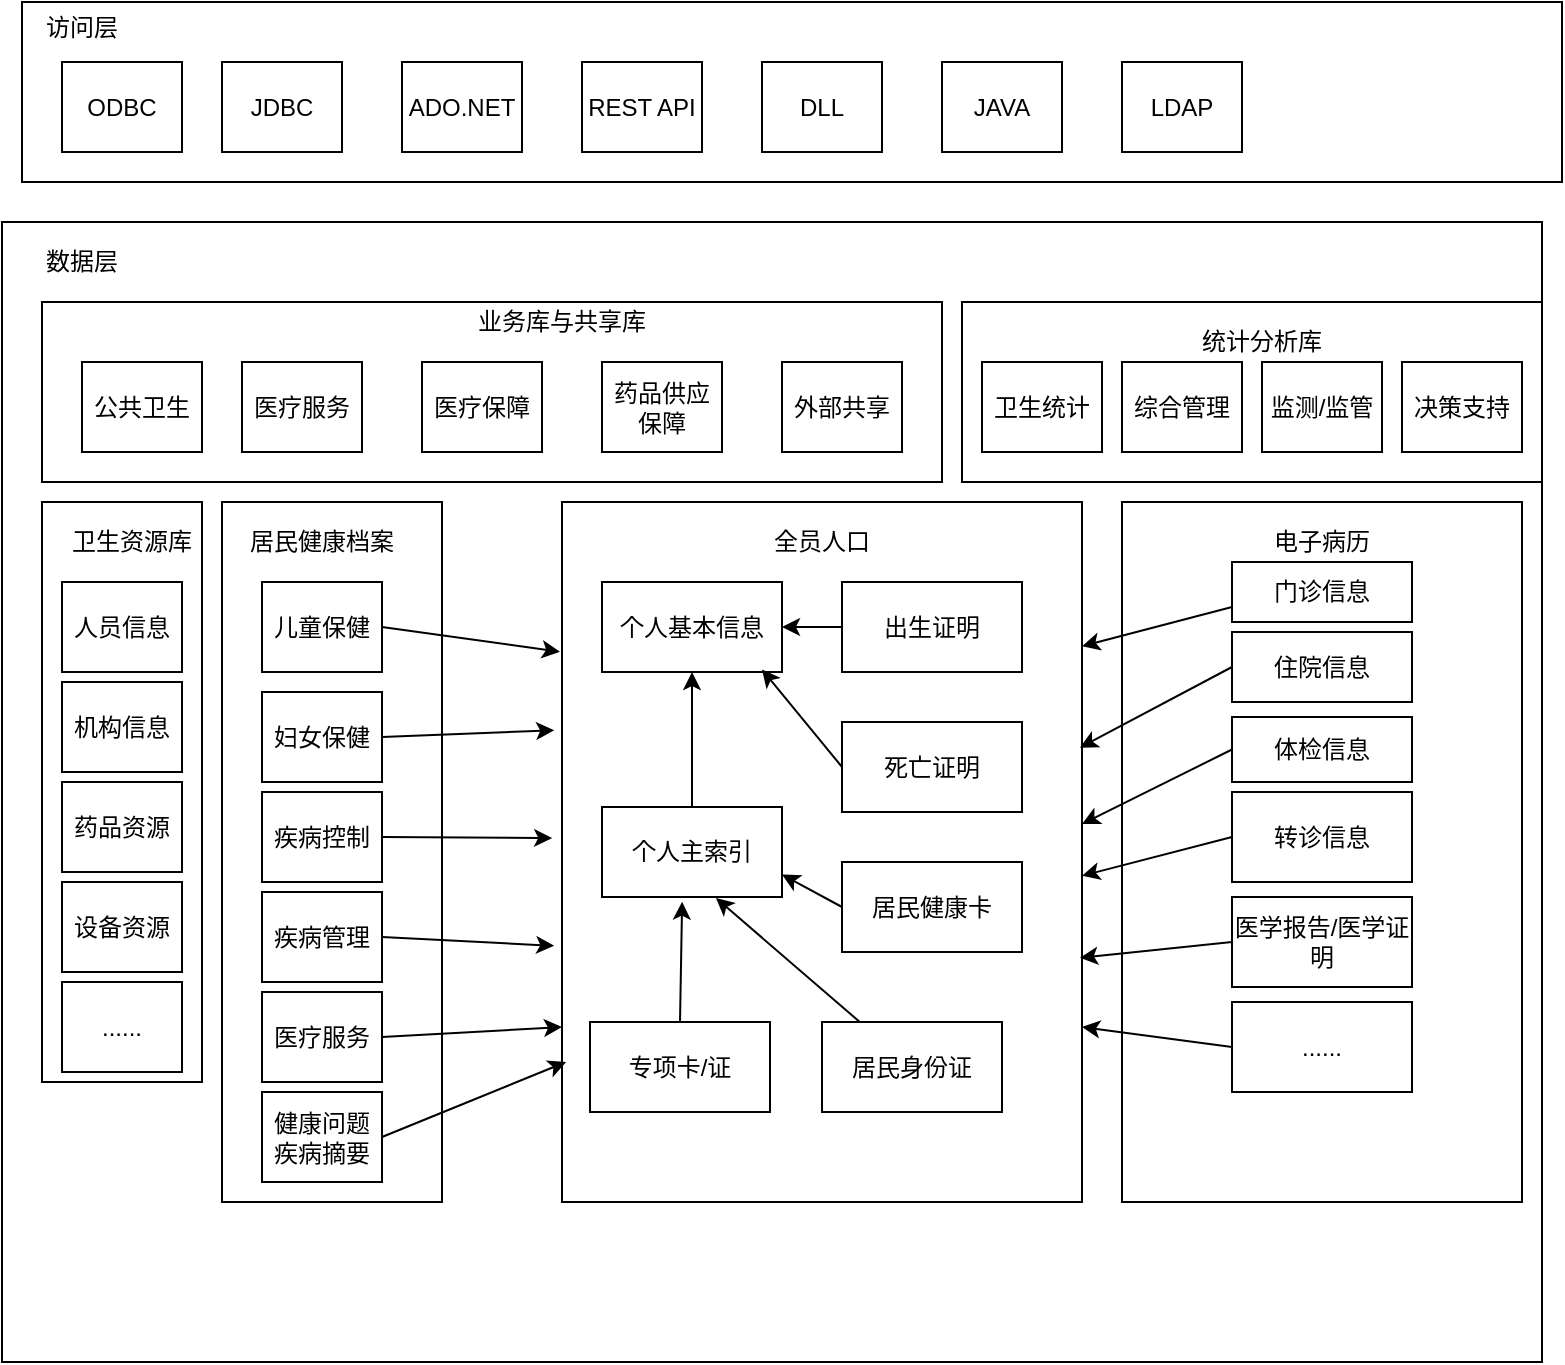 <mxfile version="14.2.9" type="github">
  <diagram id="prtHgNgQTEPvFCAcTncT" name="Page-1">
    <mxGraphModel dx="1422" dy="772" grid="1" gridSize="10" guides="1" tooltips="1" connect="1" arrows="1" fold="1" page="1" pageScale="1" pageWidth="827" pageHeight="1169" math="0" shadow="0">
      <root>
        <mxCell id="0" />
        <mxCell id="1" parent="0" />
        <mxCell id="BFTq7_KF8aVC6eQu7_rG-1" value="" style="rounded=0;whiteSpace=wrap;html=1;" vertex="1" parent="1">
          <mxGeometry x="40" y="40" width="770" height="90" as="geometry" />
        </mxCell>
        <mxCell id="BFTq7_KF8aVC6eQu7_rG-2" value="ODBC" style="rounded=0;whiteSpace=wrap;html=1;" vertex="1" parent="1">
          <mxGeometry x="60" y="70" width="60" height="45" as="geometry" />
        </mxCell>
        <mxCell id="BFTq7_KF8aVC6eQu7_rG-3" value="JDBC" style="rounded=0;whiteSpace=wrap;html=1;" vertex="1" parent="1">
          <mxGeometry x="140" y="70" width="60" height="45" as="geometry" />
        </mxCell>
        <mxCell id="BFTq7_KF8aVC6eQu7_rG-4" value="ADO.NET" style="rounded=0;whiteSpace=wrap;html=1;" vertex="1" parent="1">
          <mxGeometry x="230" y="70" width="60" height="45" as="geometry" />
        </mxCell>
        <mxCell id="BFTq7_KF8aVC6eQu7_rG-5" value="REST API" style="rounded=0;whiteSpace=wrap;html=1;" vertex="1" parent="1">
          <mxGeometry x="320" y="70" width="60" height="45" as="geometry" />
        </mxCell>
        <mxCell id="BFTq7_KF8aVC6eQu7_rG-6" value="DLL" style="rounded=0;whiteSpace=wrap;html=1;" vertex="1" parent="1">
          <mxGeometry x="410" y="70" width="60" height="45" as="geometry" />
        </mxCell>
        <mxCell id="BFTq7_KF8aVC6eQu7_rG-7" value="JAVA" style="rounded=0;whiteSpace=wrap;html=1;" vertex="1" parent="1">
          <mxGeometry x="500" y="70" width="60" height="45" as="geometry" />
        </mxCell>
        <mxCell id="BFTq7_KF8aVC6eQu7_rG-8" value="LDAP" style="rounded=0;whiteSpace=wrap;html=1;" vertex="1" parent="1">
          <mxGeometry x="590" y="70" width="60" height="45" as="geometry" />
        </mxCell>
        <mxCell id="BFTq7_KF8aVC6eQu7_rG-9" value="访问层" style="text;html=1;strokeColor=none;fillColor=none;align=center;verticalAlign=middle;whiteSpace=wrap;rounded=0;" vertex="1" parent="1">
          <mxGeometry x="50" y="42.5" width="40" height="20" as="geometry" />
        </mxCell>
        <mxCell id="BFTq7_KF8aVC6eQu7_rG-11" value="" style="rounded=0;whiteSpace=wrap;html=1;" vertex="1" parent="1">
          <mxGeometry x="30" y="150" width="770" height="570" as="geometry" />
        </mxCell>
        <mxCell id="BFTq7_KF8aVC6eQu7_rG-12" value="数据层" style="text;html=1;strokeColor=none;fillColor=none;align=center;verticalAlign=middle;whiteSpace=wrap;rounded=0;" vertex="1" parent="1">
          <mxGeometry x="50" y="160" width="40" height="20" as="geometry" />
        </mxCell>
        <mxCell id="BFTq7_KF8aVC6eQu7_rG-13" value="" style="rounded=0;whiteSpace=wrap;html=1;" vertex="1" parent="1">
          <mxGeometry x="50" y="190" width="450" height="90" as="geometry" />
        </mxCell>
        <mxCell id="BFTq7_KF8aVC6eQu7_rG-14" value="公共卫生" style="rounded=0;whiteSpace=wrap;html=1;" vertex="1" parent="1">
          <mxGeometry x="70" y="220" width="60" height="45" as="geometry" />
        </mxCell>
        <mxCell id="BFTq7_KF8aVC6eQu7_rG-15" value="医疗服务" style="rounded=0;whiteSpace=wrap;html=1;" vertex="1" parent="1">
          <mxGeometry x="150" y="220" width="60" height="45" as="geometry" />
        </mxCell>
        <mxCell id="BFTq7_KF8aVC6eQu7_rG-16" value="医疗保障" style="rounded=0;whiteSpace=wrap;html=1;" vertex="1" parent="1">
          <mxGeometry x="240" y="220" width="60" height="45" as="geometry" />
        </mxCell>
        <mxCell id="BFTq7_KF8aVC6eQu7_rG-17" value="药品供应保障" style="rounded=0;whiteSpace=wrap;html=1;" vertex="1" parent="1">
          <mxGeometry x="330" y="220" width="60" height="45" as="geometry" />
        </mxCell>
        <mxCell id="BFTq7_KF8aVC6eQu7_rG-18" value="外部共享" style="rounded=0;whiteSpace=wrap;html=1;" vertex="1" parent="1">
          <mxGeometry x="420" y="220" width="60" height="45" as="geometry" />
        </mxCell>
        <mxCell id="BFTq7_KF8aVC6eQu7_rG-21" value="业务库与共享库" style="text;html=1;strokeColor=none;fillColor=none;align=center;verticalAlign=middle;whiteSpace=wrap;rounded=0;" vertex="1" parent="1">
          <mxGeometry x="240" y="190" width="140" height="20" as="geometry" />
        </mxCell>
        <mxCell id="BFTq7_KF8aVC6eQu7_rG-23" value="" style="rounded=0;whiteSpace=wrap;html=1;" vertex="1" parent="1">
          <mxGeometry x="510" y="190" width="290" height="90" as="geometry" />
        </mxCell>
        <mxCell id="BFTq7_KF8aVC6eQu7_rG-24" value="卫生统计" style="rounded=0;whiteSpace=wrap;html=1;" vertex="1" parent="1">
          <mxGeometry x="520" y="220" width="60" height="45" as="geometry" />
        </mxCell>
        <mxCell id="BFTq7_KF8aVC6eQu7_rG-25" value="综合管理" style="rounded=0;whiteSpace=wrap;html=1;" vertex="1" parent="1">
          <mxGeometry x="590" y="220" width="60" height="45" as="geometry" />
        </mxCell>
        <mxCell id="BFTq7_KF8aVC6eQu7_rG-26" value="监测/监管" style="rounded=0;whiteSpace=wrap;html=1;" vertex="1" parent="1">
          <mxGeometry x="660" y="220" width="60" height="45" as="geometry" />
        </mxCell>
        <mxCell id="BFTq7_KF8aVC6eQu7_rG-27" value="决策支持" style="rounded=0;whiteSpace=wrap;html=1;" vertex="1" parent="1">
          <mxGeometry x="730" y="220" width="60" height="45" as="geometry" />
        </mxCell>
        <mxCell id="BFTq7_KF8aVC6eQu7_rG-28" value="统计分析库" style="text;html=1;strokeColor=none;fillColor=none;align=center;verticalAlign=middle;whiteSpace=wrap;rounded=0;" vertex="1" parent="1">
          <mxGeometry x="590" y="200" width="140" height="20" as="geometry" />
        </mxCell>
        <mxCell id="BFTq7_KF8aVC6eQu7_rG-29" value="" style="rounded=0;whiteSpace=wrap;html=1;" vertex="1" parent="1">
          <mxGeometry x="50" y="290" width="80" height="290" as="geometry" />
        </mxCell>
        <mxCell id="BFTq7_KF8aVC6eQu7_rG-30" value="卫生资源库" style="text;html=1;strokeColor=none;fillColor=none;align=center;verticalAlign=middle;whiteSpace=wrap;rounded=0;" vertex="1" parent="1">
          <mxGeometry x="60" y="300" width="70" height="20" as="geometry" />
        </mxCell>
        <mxCell id="BFTq7_KF8aVC6eQu7_rG-31" value="人员信息" style="rounded=0;whiteSpace=wrap;html=1;" vertex="1" parent="1">
          <mxGeometry x="60" y="330" width="60" height="45" as="geometry" />
        </mxCell>
        <mxCell id="BFTq7_KF8aVC6eQu7_rG-32" value="机构信息" style="rounded=0;whiteSpace=wrap;html=1;" vertex="1" parent="1">
          <mxGeometry x="60" y="380" width="60" height="45" as="geometry" />
        </mxCell>
        <mxCell id="BFTq7_KF8aVC6eQu7_rG-33" value="药品资源" style="rounded=0;whiteSpace=wrap;html=1;" vertex="1" parent="1">
          <mxGeometry x="60" y="430" width="60" height="45" as="geometry" />
        </mxCell>
        <mxCell id="BFTq7_KF8aVC6eQu7_rG-34" value="设备资源" style="rounded=0;whiteSpace=wrap;html=1;" vertex="1" parent="1">
          <mxGeometry x="60" y="480" width="60" height="45" as="geometry" />
        </mxCell>
        <mxCell id="BFTq7_KF8aVC6eQu7_rG-35" value="......" style="rounded=0;whiteSpace=wrap;html=1;" vertex="1" parent="1">
          <mxGeometry x="60" y="530" width="60" height="45" as="geometry" />
        </mxCell>
        <mxCell id="BFTq7_KF8aVC6eQu7_rG-36" value="" style="rounded=0;whiteSpace=wrap;html=1;" vertex="1" parent="1">
          <mxGeometry x="140" y="290" width="110" height="350" as="geometry" />
        </mxCell>
        <mxCell id="BFTq7_KF8aVC6eQu7_rG-37" value="居民健康档案" style="text;html=1;strokeColor=none;fillColor=none;align=center;verticalAlign=middle;whiteSpace=wrap;rounded=0;" vertex="1" parent="1">
          <mxGeometry x="150" y="300" width="80" height="20" as="geometry" />
        </mxCell>
        <mxCell id="BFTq7_KF8aVC6eQu7_rG-38" value="儿童保健" style="rounded=0;whiteSpace=wrap;html=1;" vertex="1" parent="1">
          <mxGeometry x="160" y="330" width="60" height="45" as="geometry" />
        </mxCell>
        <mxCell id="BFTq7_KF8aVC6eQu7_rG-39" value="妇女保健" style="rounded=0;whiteSpace=wrap;html=1;" vertex="1" parent="1">
          <mxGeometry x="160" y="385" width="60" height="45" as="geometry" />
        </mxCell>
        <mxCell id="BFTq7_KF8aVC6eQu7_rG-40" value="疾病控制" style="rounded=0;whiteSpace=wrap;html=1;" vertex="1" parent="1">
          <mxGeometry x="160" y="435" width="60" height="45" as="geometry" />
        </mxCell>
        <mxCell id="BFTq7_KF8aVC6eQu7_rG-41" value="疾病管理" style="rounded=0;whiteSpace=wrap;html=1;" vertex="1" parent="1">
          <mxGeometry x="160" y="485" width="60" height="45" as="geometry" />
        </mxCell>
        <mxCell id="BFTq7_KF8aVC6eQu7_rG-42" value="医疗服务" style="rounded=0;whiteSpace=wrap;html=1;" vertex="1" parent="1">
          <mxGeometry x="160" y="535" width="60" height="45" as="geometry" />
        </mxCell>
        <mxCell id="BFTq7_KF8aVC6eQu7_rG-43" value="健康问题疾病摘要" style="rounded=0;whiteSpace=wrap;html=1;" vertex="1" parent="1">
          <mxGeometry x="160" y="585" width="60" height="45" as="geometry" />
        </mxCell>
        <mxCell id="BFTq7_KF8aVC6eQu7_rG-44" value="" style="rounded=0;whiteSpace=wrap;html=1;" vertex="1" parent="1">
          <mxGeometry x="310" y="290" width="260" height="350" as="geometry" />
        </mxCell>
        <mxCell id="BFTq7_KF8aVC6eQu7_rG-47" value="" style="endArrow=classic;html=1;exitX=1;exitY=0.5;exitDx=0;exitDy=0;entryX=-0.004;entryY=0.214;entryDx=0;entryDy=0;entryPerimeter=0;" edge="1" parent="1" source="BFTq7_KF8aVC6eQu7_rG-38" target="BFTq7_KF8aVC6eQu7_rG-44">
          <mxGeometry width="50" height="50" relative="1" as="geometry">
            <mxPoint x="390" y="380" as="sourcePoint" />
            <mxPoint x="440" y="330" as="targetPoint" />
          </mxGeometry>
        </mxCell>
        <mxCell id="BFTq7_KF8aVC6eQu7_rG-48" value="全员人口" style="text;html=1;strokeColor=none;fillColor=none;align=center;verticalAlign=middle;whiteSpace=wrap;rounded=0;" vertex="1" parent="1">
          <mxGeometry x="400" y="300" width="80" height="20" as="geometry" />
        </mxCell>
        <mxCell id="BFTq7_KF8aVC6eQu7_rG-49" value="" style="endArrow=classic;html=1;exitX=1;exitY=0.5;exitDx=0;exitDy=0;entryX=-0.015;entryY=0.326;entryDx=0;entryDy=0;entryPerimeter=0;" edge="1" parent="1" source="BFTq7_KF8aVC6eQu7_rG-39" target="BFTq7_KF8aVC6eQu7_rG-44">
          <mxGeometry width="50" height="50" relative="1" as="geometry">
            <mxPoint x="230" y="362.5" as="sourcePoint" />
            <mxPoint x="318.96" y="374.9" as="targetPoint" />
          </mxGeometry>
        </mxCell>
        <mxCell id="BFTq7_KF8aVC6eQu7_rG-50" value="" style="endArrow=classic;html=1;exitX=1;exitY=0.5;exitDx=0;exitDy=0;entryX=-0.019;entryY=0.48;entryDx=0;entryDy=0;entryPerimeter=0;" edge="1" parent="1" source="BFTq7_KF8aVC6eQu7_rG-40" target="BFTq7_KF8aVC6eQu7_rG-44">
          <mxGeometry width="50" height="50" relative="1" as="geometry">
            <mxPoint x="230" y="417.5" as="sourcePoint" />
            <mxPoint x="316.1" y="414.1" as="targetPoint" />
          </mxGeometry>
        </mxCell>
        <mxCell id="BFTq7_KF8aVC6eQu7_rG-51" value="" style="endArrow=classic;html=1;exitX=1;exitY=0.5;exitDx=0;exitDy=0;entryX=-0.015;entryY=0.634;entryDx=0;entryDy=0;entryPerimeter=0;" edge="1" parent="1" source="BFTq7_KF8aVC6eQu7_rG-41" target="BFTq7_KF8aVC6eQu7_rG-44">
          <mxGeometry width="50" height="50" relative="1" as="geometry">
            <mxPoint x="230" y="467.5" as="sourcePoint" />
            <mxPoint x="315.06" y="468" as="targetPoint" />
          </mxGeometry>
        </mxCell>
        <mxCell id="BFTq7_KF8aVC6eQu7_rG-52" value="" style="endArrow=classic;html=1;exitX=1;exitY=0.5;exitDx=0;exitDy=0;entryX=0;entryY=0.75;entryDx=0;entryDy=0;" edge="1" parent="1" source="BFTq7_KF8aVC6eQu7_rG-42" target="BFTq7_KF8aVC6eQu7_rG-44">
          <mxGeometry width="50" height="50" relative="1" as="geometry">
            <mxPoint x="230" y="517.5" as="sourcePoint" />
            <mxPoint x="316.1" y="521.9" as="targetPoint" />
          </mxGeometry>
        </mxCell>
        <mxCell id="BFTq7_KF8aVC6eQu7_rG-53" value="" style="endArrow=classic;html=1;exitX=1;exitY=0.5;exitDx=0;exitDy=0;entryX=0.008;entryY=0.8;entryDx=0;entryDy=0;entryPerimeter=0;" edge="1" parent="1" source="BFTq7_KF8aVC6eQu7_rG-43" target="BFTq7_KF8aVC6eQu7_rG-44">
          <mxGeometry width="50" height="50" relative="1" as="geometry">
            <mxPoint x="230" y="567.5" as="sourcePoint" />
            <mxPoint x="320" y="562.5" as="targetPoint" />
          </mxGeometry>
        </mxCell>
        <mxCell id="BFTq7_KF8aVC6eQu7_rG-54" value="个人基本信息" style="rounded=0;whiteSpace=wrap;html=1;" vertex="1" parent="1">
          <mxGeometry x="330" y="330" width="90" height="45" as="geometry" />
        </mxCell>
        <mxCell id="BFTq7_KF8aVC6eQu7_rG-55" value="出生证明" style="rounded=0;whiteSpace=wrap;html=1;" vertex="1" parent="1">
          <mxGeometry x="450" y="330" width="90" height="45" as="geometry" />
        </mxCell>
        <mxCell id="BFTq7_KF8aVC6eQu7_rG-56" value="死亡证明" style="rounded=0;whiteSpace=wrap;html=1;" vertex="1" parent="1">
          <mxGeometry x="450" y="400" width="90" height="45" as="geometry" />
        </mxCell>
        <mxCell id="BFTq7_KF8aVC6eQu7_rG-58" value="" style="endArrow=classic;html=1;exitX=0;exitY=0.5;exitDx=0;exitDy=0;entryX=0.889;entryY=0.972;entryDx=0;entryDy=0;entryPerimeter=0;" edge="1" parent="1" source="BFTq7_KF8aVC6eQu7_rG-56" target="BFTq7_KF8aVC6eQu7_rG-54">
          <mxGeometry width="50" height="50" relative="1" as="geometry">
            <mxPoint x="460" y="373.75" as="sourcePoint" />
            <mxPoint x="430" y="362.5" as="targetPoint" />
          </mxGeometry>
        </mxCell>
        <mxCell id="BFTq7_KF8aVC6eQu7_rG-59" value="居民健康卡" style="rounded=0;whiteSpace=wrap;html=1;" vertex="1" parent="1">
          <mxGeometry x="450" y="470" width="90" height="45" as="geometry" />
        </mxCell>
        <mxCell id="BFTq7_KF8aVC6eQu7_rG-60" value="居民身份证" style="rounded=0;whiteSpace=wrap;html=1;" vertex="1" parent="1">
          <mxGeometry x="440" y="550" width="90" height="45" as="geometry" />
        </mxCell>
        <mxCell id="BFTq7_KF8aVC6eQu7_rG-61" value="专项卡/证" style="rounded=0;whiteSpace=wrap;html=1;" vertex="1" parent="1">
          <mxGeometry x="324" y="550" width="90" height="45" as="geometry" />
        </mxCell>
        <mxCell id="BFTq7_KF8aVC6eQu7_rG-62" value="个人主索引" style="rounded=0;whiteSpace=wrap;html=1;" vertex="1" parent="1">
          <mxGeometry x="330" y="442.5" width="90" height="45" as="geometry" />
        </mxCell>
        <mxCell id="BFTq7_KF8aVC6eQu7_rG-63" value="" style="endArrow=classic;html=1;exitX=0;exitY=0.5;exitDx=0;exitDy=0;entryX=1;entryY=0.75;entryDx=0;entryDy=0;" edge="1" parent="1" source="BFTq7_KF8aVC6eQu7_rG-59" target="BFTq7_KF8aVC6eQu7_rG-62">
          <mxGeometry width="50" height="50" relative="1" as="geometry">
            <mxPoint x="460" y="432.5" as="sourcePoint" />
            <mxPoint x="420.01" y="383.74" as="targetPoint" />
          </mxGeometry>
        </mxCell>
        <mxCell id="BFTq7_KF8aVC6eQu7_rG-64" value="" style="endArrow=classic;html=1;entryX=0.633;entryY=1.011;entryDx=0;entryDy=0;entryPerimeter=0;" edge="1" parent="1" source="BFTq7_KF8aVC6eQu7_rG-60" target="BFTq7_KF8aVC6eQu7_rG-62">
          <mxGeometry width="50" height="50" relative="1" as="geometry">
            <mxPoint x="460" y="502.5" as="sourcePoint" />
            <mxPoint x="430" y="486.25" as="targetPoint" />
          </mxGeometry>
        </mxCell>
        <mxCell id="BFTq7_KF8aVC6eQu7_rG-65" value="" style="endArrow=classic;html=1;entryX=0.231;entryY=0.571;entryDx=0;entryDy=0;entryPerimeter=0;exitX=0.5;exitY=0;exitDx=0;exitDy=0;" edge="1" parent="1" source="BFTq7_KF8aVC6eQu7_rG-61" target="BFTq7_KF8aVC6eQu7_rG-44">
          <mxGeometry width="50" height="50" relative="1" as="geometry">
            <mxPoint x="454.224" y="560" as="sourcePoint" />
            <mxPoint x="396.97" y="497.995" as="targetPoint" />
          </mxGeometry>
        </mxCell>
        <mxCell id="BFTq7_KF8aVC6eQu7_rG-66" value="" style="endArrow=classic;html=1;entryX=0.5;entryY=1;entryDx=0;entryDy=0;" edge="1" parent="1" source="BFTq7_KF8aVC6eQu7_rG-62" target="BFTq7_KF8aVC6eQu7_rG-54">
          <mxGeometry width="50" height="50" relative="1" as="geometry">
            <mxPoint x="454.224" y="560" as="sourcePoint" />
            <mxPoint x="396.97" y="497.995" as="targetPoint" />
          </mxGeometry>
        </mxCell>
        <mxCell id="BFTq7_KF8aVC6eQu7_rG-67" value="" style="rounded=0;whiteSpace=wrap;html=1;" vertex="1" parent="1">
          <mxGeometry x="590" y="290" width="200" height="350" as="geometry" />
        </mxCell>
        <mxCell id="BFTq7_KF8aVC6eQu7_rG-68" value="电子病历" style="text;html=1;strokeColor=none;fillColor=none;align=center;verticalAlign=middle;whiteSpace=wrap;rounded=0;" vertex="1" parent="1">
          <mxGeometry x="650" y="300" width="80" height="20" as="geometry" />
        </mxCell>
        <mxCell id="BFTq7_KF8aVC6eQu7_rG-69" value="门诊信息" style="rounded=0;whiteSpace=wrap;html=1;" vertex="1" parent="1">
          <mxGeometry x="645" y="320" width="90" height="30" as="geometry" />
        </mxCell>
        <mxCell id="BFTq7_KF8aVC6eQu7_rG-70" value="住院信息" style="rounded=0;whiteSpace=wrap;html=1;" vertex="1" parent="1">
          <mxGeometry x="645" y="355" width="90" height="35" as="geometry" />
        </mxCell>
        <mxCell id="BFTq7_KF8aVC6eQu7_rG-71" value="体检信息" style="rounded=0;whiteSpace=wrap;html=1;" vertex="1" parent="1">
          <mxGeometry x="645" y="397.5" width="90" height="32.5" as="geometry" />
        </mxCell>
        <mxCell id="BFTq7_KF8aVC6eQu7_rG-72" value="转诊信息" style="rounded=0;whiteSpace=wrap;html=1;" vertex="1" parent="1">
          <mxGeometry x="645" y="435" width="90" height="45" as="geometry" />
        </mxCell>
        <mxCell id="BFTq7_KF8aVC6eQu7_rG-73" value="医学报告/医学证明" style="rounded=0;whiteSpace=wrap;html=1;" vertex="1" parent="1">
          <mxGeometry x="645" y="487.5" width="90" height="45" as="geometry" />
        </mxCell>
        <mxCell id="BFTq7_KF8aVC6eQu7_rG-74" value="......" style="rounded=0;whiteSpace=wrap;html=1;" vertex="1" parent="1">
          <mxGeometry x="645" y="540" width="90" height="45" as="geometry" />
        </mxCell>
        <mxCell id="BFTq7_KF8aVC6eQu7_rG-76" value="" style="endArrow=classic;html=1;exitX=0;exitY=0.5;exitDx=0;exitDy=0;entryX=1;entryY=0.5;entryDx=0;entryDy=0;" edge="1" parent="1" source="BFTq7_KF8aVC6eQu7_rG-55" target="BFTq7_KF8aVC6eQu7_rG-54">
          <mxGeometry width="50" height="50" relative="1" as="geometry">
            <mxPoint x="460" y="432.5" as="sourcePoint" />
            <mxPoint x="420.01" y="383.74" as="targetPoint" />
          </mxGeometry>
        </mxCell>
        <mxCell id="BFTq7_KF8aVC6eQu7_rG-77" value="" style="endArrow=classic;html=1;exitX=0;exitY=0.75;exitDx=0;exitDy=0;entryX=1;entryY=0.206;entryDx=0;entryDy=0;entryPerimeter=0;" edge="1" parent="1" source="BFTq7_KF8aVC6eQu7_rG-69" target="BFTq7_KF8aVC6eQu7_rG-44">
          <mxGeometry width="50" height="50" relative="1" as="geometry">
            <mxPoint x="460" y="362.5" as="sourcePoint" />
            <mxPoint x="430" y="362.5" as="targetPoint" />
          </mxGeometry>
        </mxCell>
        <mxCell id="BFTq7_KF8aVC6eQu7_rG-78" value="" style="endArrow=classic;html=1;exitX=0;exitY=0.5;exitDx=0;exitDy=0;entryX=0.996;entryY=0.351;entryDx=0;entryDy=0;entryPerimeter=0;" edge="1" parent="1" source="BFTq7_KF8aVC6eQu7_rG-70" target="BFTq7_KF8aVC6eQu7_rG-44">
          <mxGeometry width="50" height="50" relative="1" as="geometry">
            <mxPoint x="655" y="352.5" as="sourcePoint" />
            <mxPoint x="580" y="372.1" as="targetPoint" />
          </mxGeometry>
        </mxCell>
        <mxCell id="BFTq7_KF8aVC6eQu7_rG-79" value="" style="endArrow=classic;html=1;exitX=0;exitY=0.5;exitDx=0;exitDy=0;entryX=1;entryY=0.46;entryDx=0;entryDy=0;entryPerimeter=0;" edge="1" parent="1" source="BFTq7_KF8aVC6eQu7_rG-71" target="BFTq7_KF8aVC6eQu7_rG-44">
          <mxGeometry width="50" height="50" relative="1" as="geometry">
            <mxPoint x="655" y="382.5" as="sourcePoint" />
            <mxPoint x="578.96" y="422.85" as="targetPoint" />
          </mxGeometry>
        </mxCell>
        <mxCell id="BFTq7_KF8aVC6eQu7_rG-80" value="" style="endArrow=classic;html=1;exitX=0;exitY=0.5;exitDx=0;exitDy=0;entryX=1;entryY=0.534;entryDx=0;entryDy=0;entryPerimeter=0;" edge="1" parent="1" source="BFTq7_KF8aVC6eQu7_rG-72" target="BFTq7_KF8aVC6eQu7_rG-44">
          <mxGeometry width="50" height="50" relative="1" as="geometry">
            <mxPoint x="665" y="392.5" as="sourcePoint" />
            <mxPoint x="588.96" y="432.85" as="targetPoint" />
          </mxGeometry>
        </mxCell>
        <mxCell id="BFTq7_KF8aVC6eQu7_rG-81" value="" style="endArrow=classic;html=1;exitX=0;exitY=0.5;exitDx=0;exitDy=0;entryX=0.996;entryY=0.651;entryDx=0;entryDy=0;entryPerimeter=0;" edge="1" parent="1" source="BFTq7_KF8aVC6eQu7_rG-73" target="BFTq7_KF8aVC6eQu7_rG-44">
          <mxGeometry width="50" height="50" relative="1" as="geometry">
            <mxPoint x="655" y="467.5" as="sourcePoint" />
            <mxPoint x="580" y="486.9" as="targetPoint" />
          </mxGeometry>
        </mxCell>
        <mxCell id="BFTq7_KF8aVC6eQu7_rG-82" value="" style="endArrow=classic;html=1;exitX=0;exitY=0.5;exitDx=0;exitDy=0;entryX=1;entryY=0.75;entryDx=0;entryDy=0;" edge="1" parent="1" source="BFTq7_KF8aVC6eQu7_rG-74" target="BFTq7_KF8aVC6eQu7_rG-44">
          <mxGeometry width="50" height="50" relative="1" as="geometry">
            <mxPoint x="655" y="520" as="sourcePoint" />
            <mxPoint x="578.96" y="527.85" as="targetPoint" />
          </mxGeometry>
        </mxCell>
      </root>
    </mxGraphModel>
  </diagram>
</mxfile>
